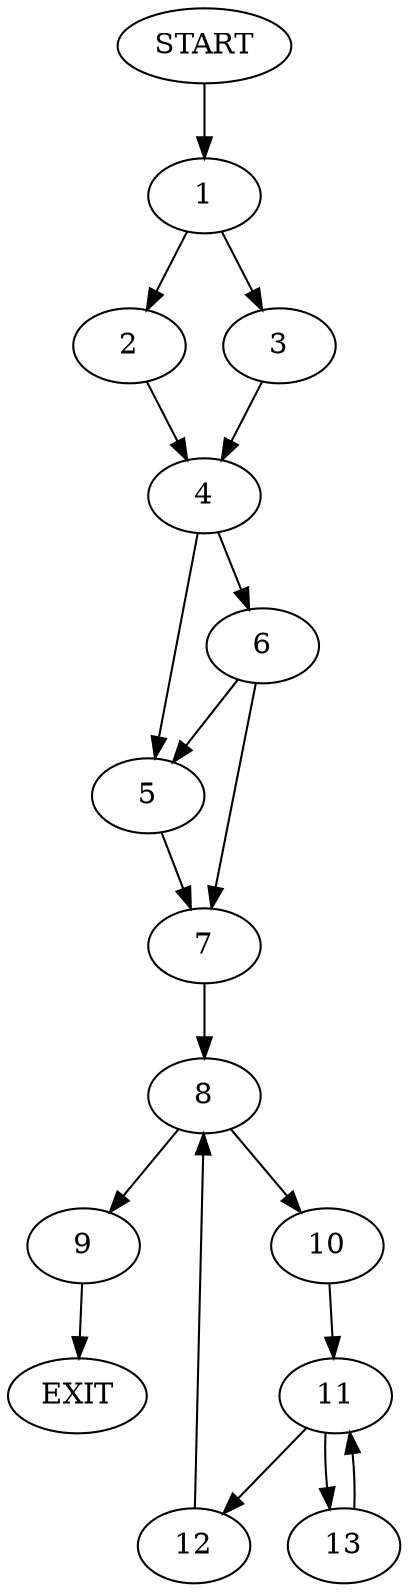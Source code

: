 digraph {
0 [label="START"]
14 [label="EXIT"]
0 -> 1
1 -> 2
1 -> 3
3 -> 4
2 -> 4
4 -> 5
4 -> 6
6 -> 7
6 -> 5
5 -> 7
7 -> 8
8 -> 9
8 -> 10
9 -> 14
10 -> 11
11 -> 12
11 -> 13
12 -> 8
13 -> 11
}
